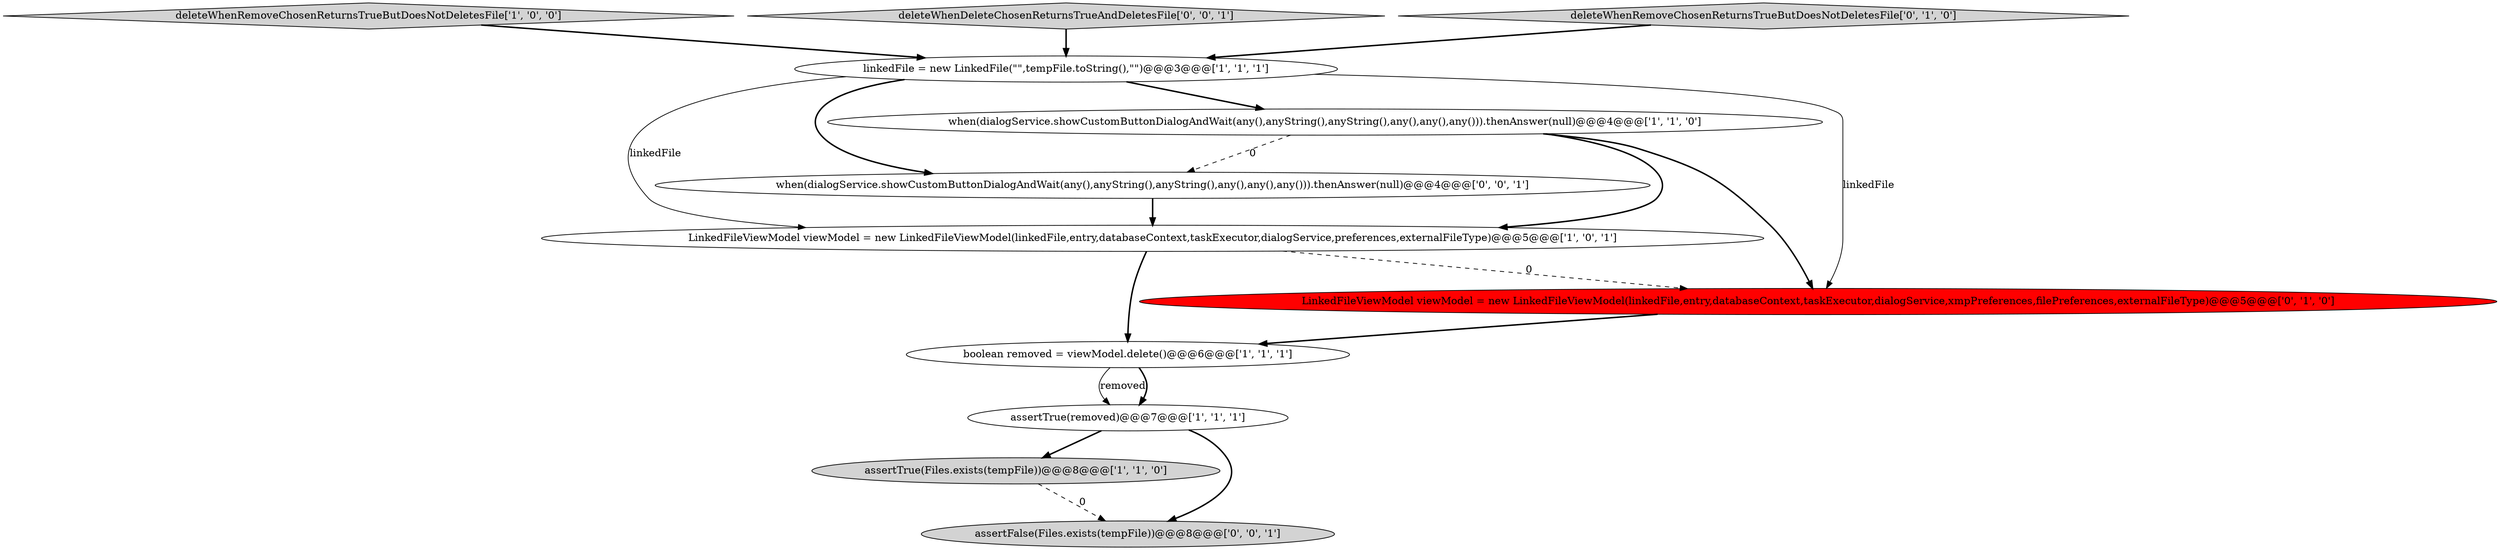 digraph {
2 [style = filled, label = "when(dialogService.showCustomButtonDialogAndWait(any(),anyString(),anyString(),any(),any(),any())).thenAnswer(null)@@@4@@@['1', '1', '0']", fillcolor = white, shape = ellipse image = "AAA0AAABBB1BBB"];
10 [style = filled, label = "when(dialogService.showCustomButtonDialogAndWait(any(),anyString(),anyString(),any(),any(),any())).thenAnswer(null)@@@4@@@['0', '0', '1']", fillcolor = white, shape = ellipse image = "AAA0AAABBB3BBB"];
0 [style = filled, label = "linkedFile = new LinkedFile(\"\",tempFile.toString(),\"\")@@@3@@@['1', '1', '1']", fillcolor = white, shape = ellipse image = "AAA0AAABBB1BBB"];
5 [style = filled, label = "deleteWhenRemoveChosenReturnsTrueButDoesNotDeletesFile['1', '0', '0']", fillcolor = lightgray, shape = diamond image = "AAA0AAABBB1BBB"];
6 [style = filled, label = "boolean removed = viewModel.delete()@@@6@@@['1', '1', '1']", fillcolor = white, shape = ellipse image = "AAA0AAABBB1BBB"];
3 [style = filled, label = "assertTrue(Files.exists(tempFile))@@@8@@@['1', '1', '0']", fillcolor = lightgray, shape = ellipse image = "AAA0AAABBB1BBB"];
11 [style = filled, label = "deleteWhenDeleteChosenReturnsTrueAndDeletesFile['0', '0', '1']", fillcolor = lightgray, shape = diamond image = "AAA0AAABBB3BBB"];
1 [style = filled, label = "LinkedFileViewModel viewModel = new LinkedFileViewModel(linkedFile,entry,databaseContext,taskExecutor,dialogService,preferences,externalFileType)@@@5@@@['1', '0', '1']", fillcolor = white, shape = ellipse image = "AAA0AAABBB1BBB"];
8 [style = filled, label = "deleteWhenRemoveChosenReturnsTrueButDoesNotDeletesFile['0', '1', '0']", fillcolor = lightgray, shape = diamond image = "AAA0AAABBB2BBB"];
7 [style = filled, label = "LinkedFileViewModel viewModel = new LinkedFileViewModel(linkedFile,entry,databaseContext,taskExecutor,dialogService,xmpPreferences,filePreferences,externalFileType)@@@5@@@['0', '1', '0']", fillcolor = red, shape = ellipse image = "AAA1AAABBB2BBB"];
4 [style = filled, label = "assertTrue(removed)@@@7@@@['1', '1', '1']", fillcolor = white, shape = ellipse image = "AAA0AAABBB1BBB"];
9 [style = filled, label = "assertFalse(Files.exists(tempFile))@@@8@@@['0', '0', '1']", fillcolor = lightgray, shape = ellipse image = "AAA0AAABBB3BBB"];
8->0 [style = bold, label=""];
4->9 [style = bold, label=""];
6->4 [style = solid, label="removed"];
6->4 [style = bold, label=""];
4->3 [style = bold, label=""];
2->10 [style = dashed, label="0"];
0->10 [style = bold, label=""];
11->0 [style = bold, label=""];
1->6 [style = bold, label=""];
2->7 [style = bold, label=""];
0->1 [style = solid, label="linkedFile"];
1->7 [style = dashed, label="0"];
5->0 [style = bold, label=""];
10->1 [style = bold, label=""];
3->9 [style = dashed, label="0"];
2->1 [style = bold, label=""];
0->7 [style = solid, label="linkedFile"];
7->6 [style = bold, label=""];
0->2 [style = bold, label=""];
}

